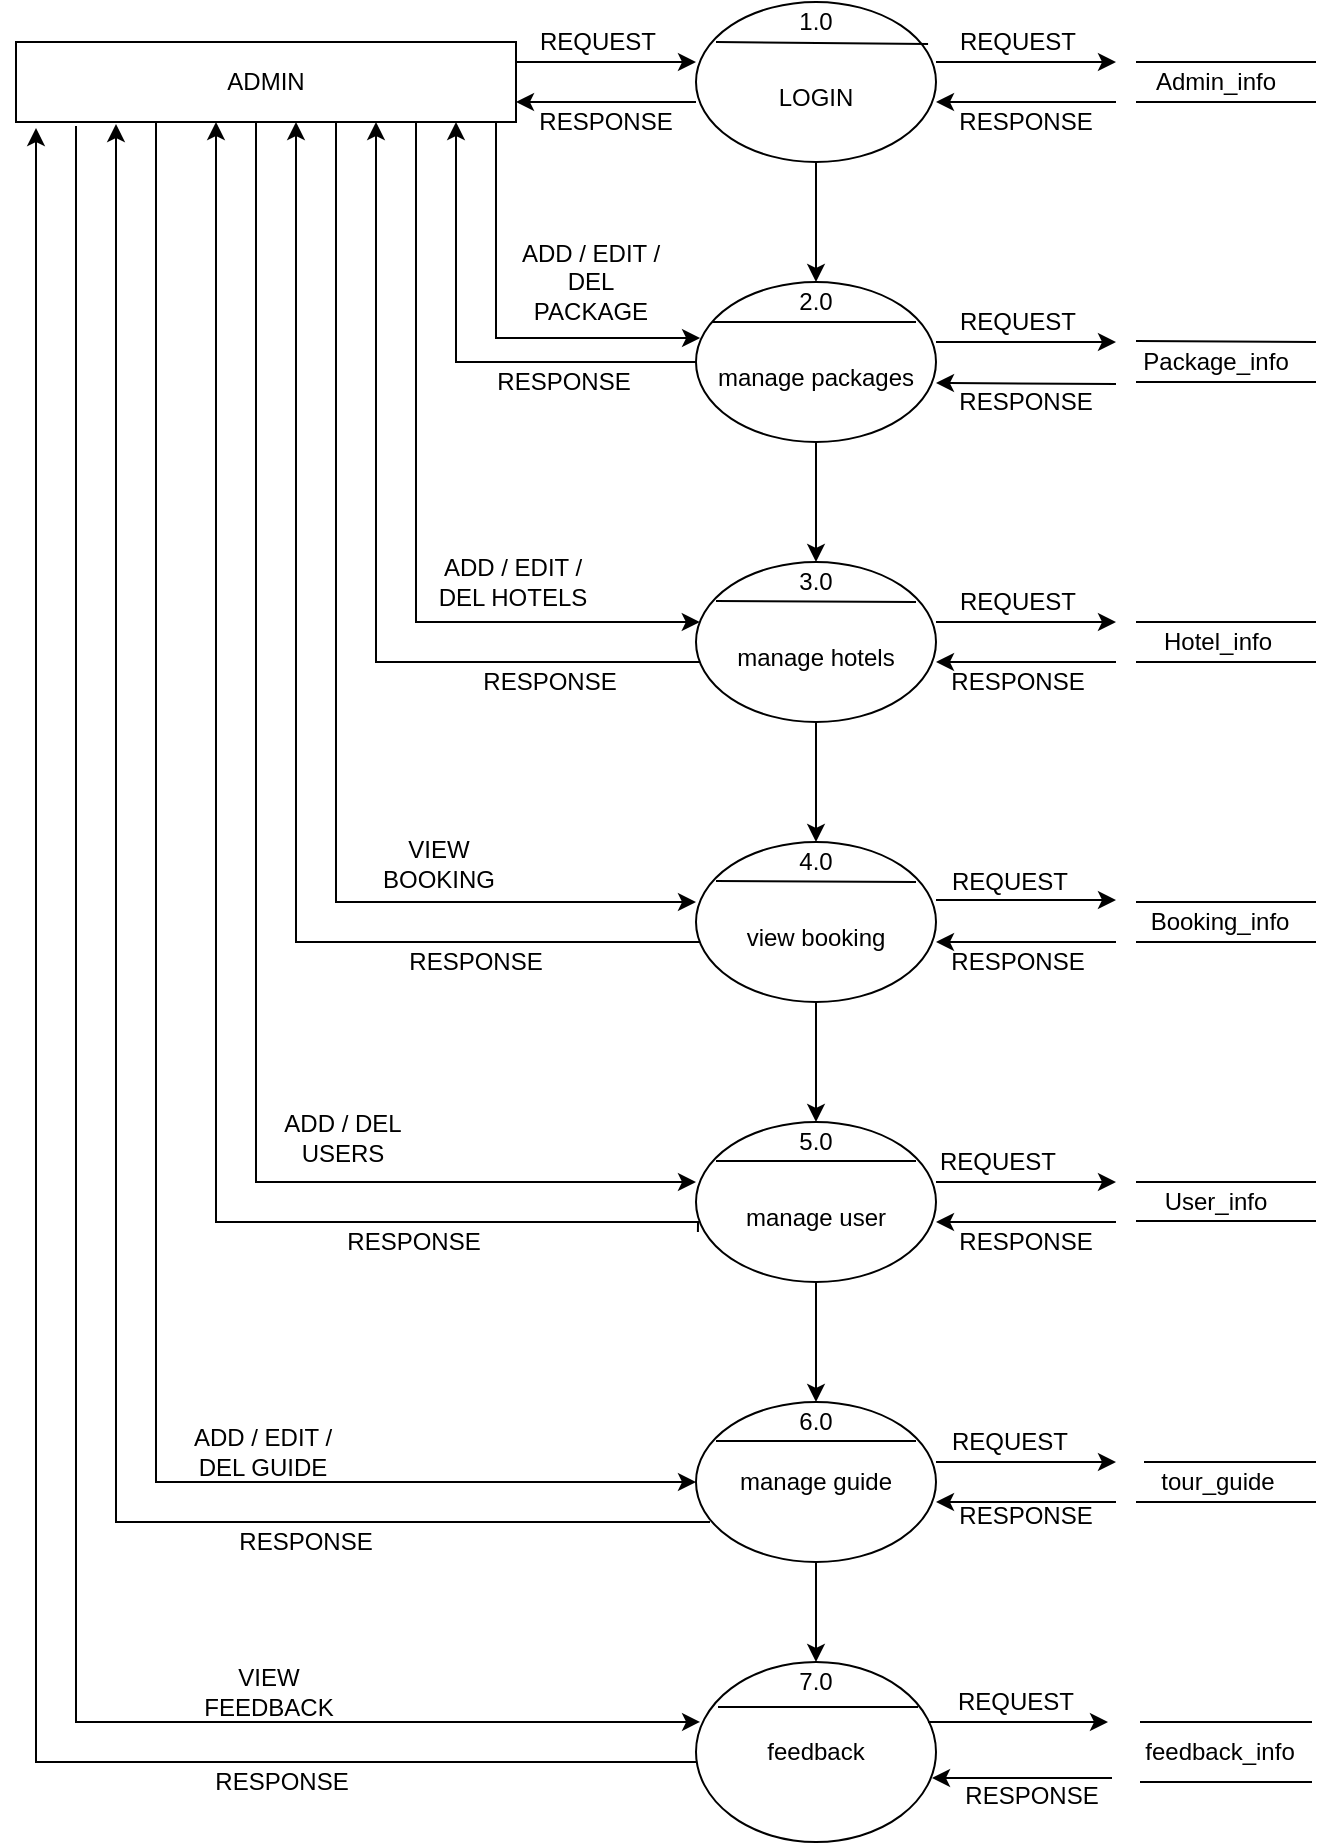 <mxfile version="10.6.7" type="device"><diagram id="FH3kcDX69XAqqC7caRHb" name="Page-1"><mxGraphModel dx="1860" dy="501" grid="1" gridSize="10" guides="1" tooltips="1" connect="1" arrows="1" fold="1" page="1" pageScale="1" pageWidth="850" pageHeight="1100" math="0" shadow="0"><root><mxCell id="0"/><mxCell id="1" parent="0"/><mxCell id="o9uBM-pBZDV9d53Ex7Ih-69" style="edgeStyle=orthogonalEdgeStyle;rounded=0;orthogonalLoop=1;jettySize=auto;html=1;exitX=0.858;exitY=1;exitDx=0;exitDy=0;entryX=0.017;entryY=0.35;entryDx=0;entryDy=0;exitPerimeter=0;entryPerimeter=0;" parent="1" source="o9uBM-pBZDV9d53Ex7Ih-1" target="o9uBM-pBZDV9d53Ex7Ih-24" edge="1"><mxGeometry relative="1" as="geometry"><mxPoint x="320" y="280" as="targetPoint"/><Array as="points"><mxPoint x="230" y="160"/><mxPoint x="230" y="268"/></Array></mxGeometry></mxCell><mxCell id="o9uBM-pBZDV9d53Ex7Ih-74" style="edgeStyle=orthogonalEdgeStyle;rounded=0;orthogonalLoop=1;jettySize=auto;html=1;exitX=0.5;exitY=1;exitDx=0;exitDy=0;" parent="1" source="o9uBM-pBZDV9d53Ex7Ih-1" target="o9uBM-pBZDV9d53Ex7Ih-38" edge="1"><mxGeometry relative="1" as="geometry"><mxPoint x="320" y="420" as="targetPoint"/><Array as="points"><mxPoint x="190" y="160"/><mxPoint x="190" y="410"/></Array></mxGeometry></mxCell><mxCell id="o9uBM-pBZDV9d53Ex7Ih-79" style="edgeStyle=orthogonalEdgeStyle;rounded=0;orthogonalLoop=1;jettySize=auto;html=1;exitX=0.25;exitY=1;exitDx=0;exitDy=0;entryX=0;entryY=0.375;entryDx=0;entryDy=0;entryPerimeter=0;" parent="1" source="o9uBM-pBZDV9d53Ex7Ih-1" target="o9uBM-pBZDV9d53Ex7Ih-39" edge="1"><mxGeometry relative="1" as="geometry"><mxPoint x="320" y="550" as="targetPoint"/><Array as="points"><mxPoint x="150" y="160"/><mxPoint x="150" y="550"/></Array></mxGeometry></mxCell><mxCell id="o9uBM-pBZDV9d53Ex7Ih-81" style="edgeStyle=orthogonalEdgeStyle;rounded=0;orthogonalLoop=1;jettySize=auto;html=1;exitX=0;exitY=0.75;exitDx=0;exitDy=0;entryX=0;entryY=0.375;entryDx=0;entryDy=0;entryPerimeter=0;" parent="1" source="o9uBM-pBZDV9d53Ex7Ih-1" target="o9uBM-pBZDV9d53Ex7Ih-40" edge="1"><mxGeometry relative="1" as="geometry"><mxPoint x="328" y="690" as="targetPoint"/><Array as="points"><mxPoint x="110" y="150"/><mxPoint x="110" y="690"/></Array></mxGeometry></mxCell><mxCell id="o9uBM-pBZDV9d53Ex7Ih-105" style="edgeStyle=orthogonalEdgeStyle;rounded=0;orthogonalLoop=1;jettySize=auto;html=1;exitX=0.25;exitY=1;exitDx=0;exitDy=0;entryX=0;entryY=0.5;entryDx=0;entryDy=0;" parent="1" source="o9uBM-pBZDV9d53Ex7Ih-1" target="o9uBM-pBZDV9d53Ex7Ih-90" edge="1"><mxGeometry relative="1" as="geometry"><mxPoint x="290" y="840" as="targetPoint"/><mxPoint x="60" y="170" as="sourcePoint"/><Array as="points"><mxPoint x="60" y="160"/><mxPoint x="60" y="840"/></Array></mxGeometry></mxCell><mxCell id="exscHweePx6Vr3psPEjR-19" style="edgeStyle=orthogonalEdgeStyle;rounded=0;orthogonalLoop=1;jettySize=auto;html=1;exitX=0.12;exitY=1.05;exitDx=0;exitDy=0;exitPerimeter=0;entryX=0.017;entryY=0.333;entryDx=0;entryDy=0;entryPerimeter=0;" parent="1" source="o9uBM-pBZDV9d53Ex7Ih-1" target="exscHweePx6Vr3psPEjR-5" edge="1"><mxGeometry relative="1" as="geometry"><mxPoint x="300" y="960" as="targetPoint"/><Array as="points"><mxPoint x="20" y="960"/></Array></mxGeometry></mxCell><mxCell id="o9uBM-pBZDV9d53Ex7Ih-1" value="ADMIN" style="rounded=0;whiteSpace=wrap;html=1;" parent="1" vertex="1"><mxGeometry x="-10" y="120" width="250" height="40" as="geometry"/></mxCell><mxCell id="o9uBM-pBZDV9d53Ex7Ih-4" value="" style="endArrow=classic;html=1;" parent="1" edge="1"><mxGeometry width="50" height="50" relative="1" as="geometry"><mxPoint x="240" y="130" as="sourcePoint"/><mxPoint x="330" y="130" as="targetPoint"/></mxGeometry></mxCell><mxCell id="o9uBM-pBZDV9d53Ex7Ih-5" value="" style="endArrow=classic;html=1;" parent="1" edge="1"><mxGeometry width="50" height="50" relative="1" as="geometry"><mxPoint x="330" y="150" as="sourcePoint"/><mxPoint x="240" y="150" as="targetPoint"/></mxGeometry></mxCell><mxCell id="o9uBM-pBZDV9d53Ex7Ih-6" value="&lt;br&gt;&lt;div&gt;LOGIN&lt;br&gt;&lt;/div&gt;" style="ellipse;whiteSpace=wrap;html=1;" parent="1" vertex="1"><mxGeometry x="330" y="100" width="120" height="80" as="geometry"/></mxCell><mxCell id="o9uBM-pBZDV9d53Ex7Ih-7" value="" style="endArrow=none;html=1;entryX=0.967;entryY=0.263;entryDx=0;entryDy=0;entryPerimeter=0;" parent="1" target="o9uBM-pBZDV9d53Ex7Ih-6" edge="1"><mxGeometry width="50" height="50" relative="1" as="geometry"><mxPoint x="340" y="120" as="sourcePoint"/><mxPoint x="450" y="120" as="targetPoint"/></mxGeometry></mxCell><mxCell id="o9uBM-pBZDV9d53Ex7Ih-8" value="" style="endArrow=classic;html=1;" parent="1" edge="1"><mxGeometry width="50" height="50" relative="1" as="geometry"><mxPoint x="450" y="130" as="sourcePoint"/><mxPoint x="540" y="130" as="targetPoint"/></mxGeometry></mxCell><mxCell id="o9uBM-pBZDV9d53Ex7Ih-9" value="" style="endArrow=classic;html=1;" parent="1" edge="1"><mxGeometry width="50" height="50" relative="1" as="geometry"><mxPoint x="540" y="150" as="sourcePoint"/><mxPoint x="450" y="150" as="targetPoint"/></mxGeometry></mxCell><mxCell id="o9uBM-pBZDV9d53Ex7Ih-12" value="REQUEST" style="text;html=1;resizable=0;points=[];autosize=1;align=left;verticalAlign=top;spacingTop=-4;" parent="1" vertex="1"><mxGeometry x="250" y="110" width="70" height="20" as="geometry"/></mxCell><mxCell id="o9uBM-pBZDV9d53Ex7Ih-13" value="RESPONSE" style="text;html=1;strokeColor=none;fillColor=none;align=center;verticalAlign=middle;whiteSpace=wrap;rounded=0;" parent="1" vertex="1"><mxGeometry x="265" y="150" width="40" height="20" as="geometry"/></mxCell><mxCell id="o9uBM-pBZDV9d53Ex7Ih-16" value="REQUEST" style="text;html=1;resizable=0;points=[];autosize=1;align=left;verticalAlign=top;spacingTop=-4;" parent="1" vertex="1"><mxGeometry x="460" y="110" width="70" height="20" as="geometry"/></mxCell><mxCell id="o9uBM-pBZDV9d53Ex7Ih-17" value="RESPONSE" style="text;html=1;strokeColor=none;fillColor=none;align=center;verticalAlign=middle;whiteSpace=wrap;rounded=0;" parent="1" vertex="1"><mxGeometry x="475" y="150" width="40" height="20" as="geometry"/></mxCell><mxCell id="o9uBM-pBZDV9d53Ex7Ih-19" value="1.0" style="text;html=1;strokeColor=none;fillColor=none;align=center;verticalAlign=middle;whiteSpace=wrap;rounded=0;" parent="1" vertex="1"><mxGeometry x="370" y="100" width="40" height="20" as="geometry"/></mxCell><mxCell id="o9uBM-pBZDV9d53Ex7Ih-20" value="" style="endArrow=none;html=1;" parent="1" edge="1"><mxGeometry width="50" height="50" relative="1" as="geometry"><mxPoint x="550" y="130" as="sourcePoint"/><mxPoint x="640" y="130" as="targetPoint"/></mxGeometry></mxCell><mxCell id="o9uBM-pBZDV9d53Ex7Ih-21" value="" style="endArrow=none;html=1;" parent="1" edge="1"><mxGeometry width="50" height="50" relative="1" as="geometry"><mxPoint x="550" y="150" as="sourcePoint"/><mxPoint x="640" y="150" as="targetPoint"/></mxGeometry></mxCell><mxCell id="o9uBM-pBZDV9d53Ex7Ih-22" value="Admin_info" style="text;html=1;strokeColor=none;fillColor=none;align=center;verticalAlign=middle;whiteSpace=wrap;rounded=0;" parent="1" vertex="1"><mxGeometry x="570" y="130" width="40" height="20" as="geometry"/></mxCell><mxCell id="o9uBM-pBZDV9d53Ex7Ih-23" value="" style="endArrow=classic;html=1;" parent="1" edge="1"><mxGeometry width="50" height="50" relative="1" as="geometry"><mxPoint x="390" y="180" as="sourcePoint"/><mxPoint x="390" y="240" as="targetPoint"/></mxGeometry></mxCell><mxCell id="o9uBM-pBZDV9d53Ex7Ih-70" style="edgeStyle=orthogonalEdgeStyle;rounded=0;orthogonalLoop=1;jettySize=auto;html=1;exitX=0;exitY=0;exitDx=0;exitDy=0;" parent="1" source="o9uBM-pBZDV9d53Ex7Ih-24" edge="1"><mxGeometry relative="1" as="geometry"><mxPoint x="210" y="160" as="targetPoint"/><Array as="points"><mxPoint x="348" y="280"/><mxPoint x="210" y="280"/></Array></mxGeometry></mxCell><mxCell id="o9uBM-pBZDV9d53Ex7Ih-24" value="&lt;div&gt;&lt;br&gt;&lt;/div&gt;&lt;div&gt;manage packages&lt;/div&gt;" style="ellipse;whiteSpace=wrap;html=1;" parent="1" vertex="1"><mxGeometry x="330" y="240" width="120" height="80" as="geometry"/></mxCell><mxCell id="o9uBM-pBZDV9d53Ex7Ih-25" value="2.0" style="text;html=1;strokeColor=none;fillColor=none;align=center;verticalAlign=middle;whiteSpace=wrap;rounded=0;" parent="1" vertex="1"><mxGeometry x="370" y="240" width="40" height="20" as="geometry"/></mxCell><mxCell id="o9uBM-pBZDV9d53Ex7Ih-26" value="" style="endArrow=none;html=1;" parent="1" edge="1"><mxGeometry width="50" height="50" relative="1" as="geometry"><mxPoint x="338" y="260" as="sourcePoint"/><mxPoint x="440" y="260" as="targetPoint"/></mxGeometry></mxCell><mxCell id="o9uBM-pBZDV9d53Ex7Ih-27" value="REQUEST" style="text;html=1;resizable=0;points=[];autosize=1;align=left;verticalAlign=top;spacingTop=-4;" parent="1" vertex="1"><mxGeometry x="460" y="250" width="70" height="20" as="geometry"/></mxCell><mxCell id="o9uBM-pBZDV9d53Ex7Ih-28" value="" style="endArrow=classic;html=1;" parent="1" edge="1"><mxGeometry width="50" height="50" relative="1" as="geometry"><mxPoint x="450" y="270" as="sourcePoint"/><mxPoint x="540" y="270" as="targetPoint"/></mxGeometry></mxCell><mxCell id="o9uBM-pBZDV9d53Ex7Ih-29" value="" style="endArrow=classic;html=1;" parent="1" edge="1"><mxGeometry width="50" height="50" relative="1" as="geometry"><mxPoint x="540" y="291" as="sourcePoint"/><mxPoint x="450" y="290.5" as="targetPoint"/></mxGeometry></mxCell><mxCell id="o9uBM-pBZDV9d53Ex7Ih-30" value="RESPONSE" style="text;html=1;strokeColor=none;fillColor=none;align=center;verticalAlign=middle;whiteSpace=wrap;rounded=0;" parent="1" vertex="1"><mxGeometry x="475" y="290" width="40" height="20" as="geometry"/></mxCell><mxCell id="o9uBM-pBZDV9d53Ex7Ih-34" value="Package_info" style="text;html=1;strokeColor=none;fillColor=none;align=center;verticalAlign=middle;whiteSpace=wrap;rounded=0;" parent="1" vertex="1"><mxGeometry x="570" y="270" width="40" height="20" as="geometry"/></mxCell><mxCell id="o9uBM-pBZDV9d53Ex7Ih-35" value="" style="endArrow=none;html=1;" parent="1" edge="1"><mxGeometry width="50" height="50" relative="1" as="geometry"><mxPoint x="550" y="269.5" as="sourcePoint"/><mxPoint x="640" y="270" as="targetPoint"/></mxGeometry></mxCell><mxCell id="o9uBM-pBZDV9d53Ex7Ih-36" value="" style="endArrow=none;html=1;" parent="1" edge="1"><mxGeometry width="50" height="50" relative="1" as="geometry"><mxPoint x="550" y="290" as="sourcePoint"/><mxPoint x="640" y="290" as="targetPoint"/></mxGeometry></mxCell><mxCell id="o9uBM-pBZDV9d53Ex7Ih-75" style="edgeStyle=orthogonalEdgeStyle;rounded=0;orthogonalLoop=1;jettySize=auto;html=1;exitX=0;exitY=0;exitDx=0;exitDy=0;" parent="1" source="o9uBM-pBZDV9d53Ex7Ih-38" edge="1"><mxGeometry relative="1" as="geometry"><mxPoint x="170" y="160" as="targetPoint"/><Array as="points"><mxPoint x="348" y="430"/><mxPoint x="170" y="430"/></Array></mxGeometry></mxCell><mxCell id="o9uBM-pBZDV9d53Ex7Ih-38" value="&lt;div&gt;&lt;br&gt;&lt;/div&gt;&lt;div&gt;manage hotels&lt;br&gt;&lt;/div&gt;" style="ellipse;whiteSpace=wrap;html=1;" parent="1" vertex="1"><mxGeometry x="330" y="380" width="120" height="80" as="geometry"/></mxCell><mxCell id="o9uBM-pBZDV9d53Ex7Ih-80" style="edgeStyle=orthogonalEdgeStyle;rounded=0;orthogonalLoop=1;jettySize=auto;html=1;exitX=0;exitY=0;exitDx=0;exitDy=0;" parent="1" edge="1"><mxGeometry relative="1" as="geometry"><mxPoint x="130" y="160" as="targetPoint"/><mxPoint x="350" y="530" as="sourcePoint"/><Array as="points"><mxPoint x="350" y="570"/><mxPoint x="130" y="570"/></Array></mxGeometry></mxCell><mxCell id="o9uBM-pBZDV9d53Ex7Ih-39" value="&lt;div&gt;&lt;br&gt;&lt;/div&gt;&lt;div&gt;view booking&lt;br&gt;&lt;/div&gt;" style="ellipse;whiteSpace=wrap;html=1;" parent="1" vertex="1"><mxGeometry x="330" y="520" width="120" height="80" as="geometry"/></mxCell><mxCell id="o9uBM-pBZDV9d53Ex7Ih-82" style="edgeStyle=orthogonalEdgeStyle;rounded=0;orthogonalLoop=1;jettySize=auto;html=1;exitX=0.008;exitY=0.688;exitDx=0;exitDy=0;exitPerimeter=0;" parent="1" source="o9uBM-pBZDV9d53Ex7Ih-40" edge="1"><mxGeometry relative="1" as="geometry"><mxPoint x="90" y="160" as="targetPoint"/><mxPoint x="330" y="720" as="sourcePoint"/><Array as="points"><mxPoint x="331" y="710"/><mxPoint x="90" y="710"/></Array></mxGeometry></mxCell><mxCell id="o9uBM-pBZDV9d53Ex7Ih-40" value="&lt;div&gt;&lt;br&gt;&lt;/div&gt;&lt;div&gt;manage user&lt;br&gt;&lt;/div&gt;" style="ellipse;whiteSpace=wrap;html=1;" parent="1" vertex="1"><mxGeometry x="330" y="660" width="120" height="80" as="geometry"/></mxCell><mxCell id="o9uBM-pBZDV9d53Ex7Ih-41" value="" style="endArrow=classic;html=1;" parent="1" edge="1"><mxGeometry width="50" height="50" relative="1" as="geometry"><mxPoint x="390" y="600" as="sourcePoint"/><mxPoint x="390" y="660" as="targetPoint"/></mxGeometry></mxCell><mxCell id="o9uBM-pBZDV9d53Ex7Ih-42" value="" style="endArrow=classic;html=1;" parent="1" edge="1"><mxGeometry width="50" height="50" relative="1" as="geometry"><mxPoint x="390" y="460" as="sourcePoint"/><mxPoint x="390" y="520" as="targetPoint"/></mxGeometry></mxCell><mxCell id="o9uBM-pBZDV9d53Ex7Ih-43" value="" style="endArrow=classic;html=1;" parent="1" edge="1"><mxGeometry width="50" height="50" relative="1" as="geometry"><mxPoint x="390" y="320" as="sourcePoint"/><mxPoint x="390" y="380" as="targetPoint"/></mxGeometry></mxCell><mxCell id="o9uBM-pBZDV9d53Ex7Ih-44" value="" style="endArrow=classic;html=1;" parent="1" edge="1"><mxGeometry width="50" height="50" relative="1" as="geometry"><mxPoint x="450" y="410" as="sourcePoint"/><mxPoint x="540" y="410" as="targetPoint"/></mxGeometry></mxCell><mxCell id="o9uBM-pBZDV9d53Ex7Ih-45" value="" style="endArrow=classic;html=1;" parent="1" edge="1"><mxGeometry width="50" height="50" relative="1" as="geometry"><mxPoint x="450" y="549" as="sourcePoint"/><mxPoint x="540" y="549" as="targetPoint"/></mxGeometry></mxCell><mxCell id="o9uBM-pBZDV9d53Ex7Ih-46" value="" style="endArrow=classic;html=1;" parent="1" edge="1"><mxGeometry width="50" height="50" relative="1" as="geometry"><mxPoint x="540" y="570" as="sourcePoint"/><mxPoint x="450" y="570" as="targetPoint"/></mxGeometry></mxCell><mxCell id="o9uBM-pBZDV9d53Ex7Ih-47" value="" style="endArrow=classic;html=1;" parent="1" edge="1"><mxGeometry width="50" height="50" relative="1" as="geometry"><mxPoint x="540" y="710" as="sourcePoint"/><mxPoint x="450" y="710" as="targetPoint"/></mxGeometry></mxCell><mxCell id="o9uBM-pBZDV9d53Ex7Ih-48" value="" style="endArrow=classic;html=1;" parent="1" edge="1"><mxGeometry width="50" height="50" relative="1" as="geometry"><mxPoint x="540" y="430" as="sourcePoint"/><mxPoint x="450" y="430" as="targetPoint"/></mxGeometry></mxCell><mxCell id="o9uBM-pBZDV9d53Ex7Ih-51" value="" style="endArrow=classic;html=1;" parent="1" edge="1"><mxGeometry width="50" height="50" relative="1" as="geometry"><mxPoint x="450" y="690" as="sourcePoint"/><mxPoint x="540" y="690" as="targetPoint"/></mxGeometry></mxCell><mxCell id="o9uBM-pBZDV9d53Ex7Ih-52" value="" style="endArrow=none;html=1;" parent="1" edge="1"><mxGeometry width="50" height="50" relative="1" as="geometry"><mxPoint x="550" y="690" as="sourcePoint"/><mxPoint x="640" y="690" as="targetPoint"/></mxGeometry></mxCell><mxCell id="o9uBM-pBZDV9d53Ex7Ih-53" value="" style="endArrow=none;html=1;" parent="1" edge="1"><mxGeometry width="50" height="50" relative="1" as="geometry"><mxPoint x="550" y="410" as="sourcePoint"/><mxPoint x="640" y="410" as="targetPoint"/></mxGeometry></mxCell><mxCell id="o9uBM-pBZDV9d53Ex7Ih-54" value="" style="endArrow=none;html=1;" parent="1" edge="1"><mxGeometry width="50" height="50" relative="1" as="geometry"><mxPoint x="550" y="430" as="sourcePoint"/><mxPoint x="640" y="430" as="targetPoint"/></mxGeometry></mxCell><mxCell id="o9uBM-pBZDV9d53Ex7Ih-55" value="" style="endArrow=none;html=1;" parent="1" edge="1"><mxGeometry width="50" height="50" relative="1" as="geometry"><mxPoint x="550" y="550" as="sourcePoint"/><mxPoint x="640" y="550" as="targetPoint"/></mxGeometry></mxCell><mxCell id="o9uBM-pBZDV9d53Ex7Ih-56" value="" style="endArrow=none;html=1;" parent="1" edge="1"><mxGeometry width="50" height="50" relative="1" as="geometry"><mxPoint x="550" y="570" as="sourcePoint"/><mxPoint x="640" y="570" as="targetPoint"/></mxGeometry></mxCell><mxCell id="o9uBM-pBZDV9d53Ex7Ih-58" value="Hotel_info" style="text;html=1;strokeColor=none;fillColor=none;align=center;verticalAlign=middle;whiteSpace=wrap;rounded=0;" parent="1" vertex="1"><mxGeometry x="571" y="410" width="40" height="20" as="geometry"/></mxCell><mxCell id="o9uBM-pBZDV9d53Ex7Ih-59" value="Booking_info" style="text;html=1;strokeColor=none;fillColor=none;align=center;verticalAlign=middle;whiteSpace=wrap;rounded=0;" parent="1" vertex="1"><mxGeometry x="572" y="550" width="40" height="20" as="geometry"/></mxCell><mxCell id="o9uBM-pBZDV9d53Ex7Ih-60" value="User_info" style="text;html=1;strokeColor=none;fillColor=none;align=center;verticalAlign=middle;whiteSpace=wrap;rounded=0;" parent="1" vertex="1"><mxGeometry x="570" y="690" width="40" height="20" as="geometry"/></mxCell><mxCell id="o9uBM-pBZDV9d53Ex7Ih-62" value="" style="endArrow=none;html=1;" parent="1" edge="1"><mxGeometry width="50" height="50" relative="1" as="geometry"><mxPoint x="550" y="709.5" as="sourcePoint"/><mxPoint x="640" y="709.5" as="targetPoint"/></mxGeometry></mxCell><mxCell id="o9uBM-pBZDV9d53Ex7Ih-63" value="3.0" style="text;html=1;strokeColor=none;fillColor=none;align=center;verticalAlign=middle;whiteSpace=wrap;rounded=0;" parent="1" vertex="1"><mxGeometry x="370" y="380" width="40" height="20" as="geometry"/></mxCell><mxCell id="o9uBM-pBZDV9d53Ex7Ih-64" value="4.0" style="text;html=1;strokeColor=none;fillColor=none;align=center;verticalAlign=middle;whiteSpace=wrap;rounded=0;" parent="1" vertex="1"><mxGeometry x="370" y="520" width="40" height="20" as="geometry"/></mxCell><mxCell id="o9uBM-pBZDV9d53Ex7Ih-65" value="5.0" style="text;html=1;strokeColor=none;fillColor=none;align=center;verticalAlign=middle;whiteSpace=wrap;rounded=0;" parent="1" vertex="1"><mxGeometry x="370" y="660" width="40" height="20" as="geometry"/></mxCell><mxCell id="o9uBM-pBZDV9d53Ex7Ih-66" value="" style="endArrow=none;html=1;" parent="1" edge="1"><mxGeometry width="50" height="50" relative="1" as="geometry"><mxPoint x="340" y="399.5" as="sourcePoint"/><mxPoint x="440" y="400" as="targetPoint"/></mxGeometry></mxCell><mxCell id="o9uBM-pBZDV9d53Ex7Ih-67" value="" style="endArrow=none;html=1;" parent="1" edge="1"><mxGeometry width="50" height="50" relative="1" as="geometry"><mxPoint x="340" y="539.5" as="sourcePoint"/><mxPoint x="440" y="540" as="targetPoint"/></mxGeometry></mxCell><mxCell id="o9uBM-pBZDV9d53Ex7Ih-68" value="" style="endArrow=none;html=1;" parent="1" edge="1"><mxGeometry width="50" height="50" relative="1" as="geometry"><mxPoint x="340" y="679.5" as="sourcePoint"/><mxPoint x="440" y="679.5" as="targetPoint"/></mxGeometry></mxCell><mxCell id="o9uBM-pBZDV9d53Ex7Ih-71" value="ADD / EDIT / DEL PACKAGE" style="text;html=1;strokeColor=none;fillColor=none;align=center;verticalAlign=middle;whiteSpace=wrap;rounded=0;rotation=0;" parent="1" vertex="1"><mxGeometry x="238.5" y="217.5" width="77" height="45" as="geometry"/></mxCell><mxCell id="o9uBM-pBZDV9d53Ex7Ih-72" value="RESPONSE" style="text;html=1;strokeColor=none;fillColor=none;align=center;verticalAlign=middle;whiteSpace=wrap;rounded=0;" parent="1" vertex="1"><mxGeometry x="227" y="280" width="74" height="20" as="geometry"/></mxCell><mxCell id="o9uBM-pBZDV9d53Ex7Ih-76" value="ADD / EDIT / DEL HOTELS" style="text;html=1;strokeColor=none;fillColor=none;align=center;verticalAlign=middle;whiteSpace=wrap;rounded=0;rotation=0;" parent="1" vertex="1"><mxGeometry x="200" y="367.5" width="77" height="45" as="geometry"/></mxCell><mxCell id="o9uBM-pBZDV9d53Ex7Ih-77" value="RESPONSE" style="text;html=1;strokeColor=none;fillColor=none;align=center;verticalAlign=middle;whiteSpace=wrap;rounded=0;" parent="1" vertex="1"><mxGeometry x="220" y="430" width="74" height="20" as="geometry"/></mxCell><mxCell id="o9uBM-pBZDV9d53Ex7Ih-83" value="VIEW BOOKING" style="text;html=1;strokeColor=none;fillColor=none;align=center;verticalAlign=middle;whiteSpace=wrap;rounded=0;rotation=0;" parent="1" vertex="1"><mxGeometry x="163" y="508" width="77" height="45" as="geometry"/></mxCell><mxCell id="o9uBM-pBZDV9d53Ex7Ih-84" value="ADD / DEL USERS" style="text;html=1;strokeColor=none;fillColor=none;align=center;verticalAlign=middle;whiteSpace=wrap;rounded=0;rotation=0;" parent="1" vertex="1"><mxGeometry x="115" y="645" width="77" height="45" as="geometry"/></mxCell><mxCell id="o9uBM-pBZDV9d53Ex7Ih-85" value="RESPONSE" style="text;html=1;strokeColor=none;fillColor=none;align=center;verticalAlign=middle;whiteSpace=wrap;rounded=0;" parent="1" vertex="1"><mxGeometry x="152" y="710" width="74" height="20" as="geometry"/></mxCell><mxCell id="o9uBM-pBZDV9d53Ex7Ih-86" value="RESPONSE" style="text;html=1;strokeColor=none;fillColor=none;align=center;verticalAlign=middle;whiteSpace=wrap;rounded=0;" parent="1" vertex="1"><mxGeometry x="183" y="570" width="74" height="20" as="geometry"/></mxCell><mxCell id="o9uBM-pBZDV9d53Ex7Ih-89" value="" style="endArrow=classic;html=1;" parent="1" edge="1"><mxGeometry width="50" height="50" relative="1" as="geometry"><mxPoint x="390" y="740" as="sourcePoint"/><mxPoint x="390" y="800" as="targetPoint"/></mxGeometry></mxCell><mxCell id="o9uBM-pBZDV9d53Ex7Ih-106" style="edgeStyle=orthogonalEdgeStyle;rounded=0;orthogonalLoop=1;jettySize=auto;html=1;" parent="1" edge="1"><mxGeometry relative="1" as="geometry"><mxPoint x="40" y="161" as="targetPoint"/><mxPoint x="337" y="860" as="sourcePoint"/><Array as="points"><mxPoint x="40" y="860"/><mxPoint x="40" y="161"/></Array></mxGeometry></mxCell><mxCell id="exscHweePx6Vr3psPEjR-6" value="" style="edgeStyle=orthogonalEdgeStyle;rounded=0;orthogonalLoop=1;jettySize=auto;html=1;" parent="1" source="o9uBM-pBZDV9d53Ex7Ih-90" edge="1"><mxGeometry relative="1" as="geometry"><mxPoint x="390" y="930" as="targetPoint"/></mxGeometry></mxCell><mxCell id="o9uBM-pBZDV9d53Ex7Ih-90" value="manage guide" style="ellipse;whiteSpace=wrap;html=1;" parent="1" vertex="1"><mxGeometry x="330" y="800" width="120" height="80" as="geometry"/></mxCell><mxCell id="exscHweePx6Vr3psPEjR-17" value="" style="edgeStyle=orthogonalEdgeStyle;rounded=0;orthogonalLoop=1;jettySize=auto;html=1;entryX=0.04;entryY=1.075;entryDx=0;entryDy=0;entryPerimeter=0;" parent="1" source="exscHweePx6Vr3psPEjR-5" target="o9uBM-pBZDV9d53Ex7Ih-1" edge="1"><mxGeometry relative="1" as="geometry"><mxPoint y="170" as="targetPoint"/><Array as="points"><mxPoint y="980"/></Array></mxGeometry></mxCell><mxCell id="exscHweePx6Vr3psPEjR-5" value="feedback" style="ellipse;whiteSpace=wrap;html=1;" parent="1" vertex="1"><mxGeometry x="330" y="930" width="120" height="90" as="geometry"/></mxCell><mxCell id="o9uBM-pBZDV9d53Ex7Ih-91" value="" style="endArrow=none;html=1;" parent="1" edge="1"><mxGeometry width="50" height="50" relative="1" as="geometry"><mxPoint x="340" y="819.5" as="sourcePoint"/><mxPoint x="440" y="819.5" as="targetPoint"/></mxGeometry></mxCell><mxCell id="o9uBM-pBZDV9d53Ex7Ih-92" value="6.0" style="text;html=1;strokeColor=none;fillColor=none;align=center;verticalAlign=middle;whiteSpace=wrap;rounded=0;" parent="1" vertex="1"><mxGeometry x="370" y="800" width="40" height="20" as="geometry"/></mxCell><mxCell id="o9uBM-pBZDV9d53Ex7Ih-93" value="REQUEST" style="text;html=1;resizable=0;points=[];autosize=1;align=left;verticalAlign=top;spacingTop=-4;" parent="1" vertex="1"><mxGeometry x="456" y="530" width="70" height="20" as="geometry"/></mxCell><mxCell id="o9uBM-pBZDV9d53Ex7Ih-94" value="REQUEST" style="text;html=1;resizable=0;points=[];autosize=1;align=left;verticalAlign=top;spacingTop=-4;" parent="1" vertex="1"><mxGeometry x="450" y="670" width="70" height="20" as="geometry"/></mxCell><mxCell id="o9uBM-pBZDV9d53Ex7Ih-95" value="REQUEST" style="text;html=1;resizable=0;points=[];autosize=1;align=left;verticalAlign=top;spacingTop=-4;" parent="1" vertex="1"><mxGeometry x="460" y="390" width="70" height="20" as="geometry"/></mxCell><mxCell id="o9uBM-pBZDV9d53Ex7Ih-96" value="RESPONSE" style="text;html=1;strokeColor=none;fillColor=none;align=center;verticalAlign=middle;whiteSpace=wrap;rounded=0;" parent="1" vertex="1"><mxGeometry x="471" y="430" width="40" height="20" as="geometry"/></mxCell><mxCell id="o9uBM-pBZDV9d53Ex7Ih-98" value="RESPONSE" style="text;html=1;strokeColor=none;fillColor=none;align=center;verticalAlign=middle;whiteSpace=wrap;rounded=0;" parent="1" vertex="1"><mxGeometry x="471" y="570" width="40" height="20" as="geometry"/></mxCell><mxCell id="o9uBM-pBZDV9d53Ex7Ih-99" value="RESPONSE" style="text;html=1;strokeColor=none;fillColor=none;align=center;verticalAlign=middle;whiteSpace=wrap;rounded=0;" parent="1" vertex="1"><mxGeometry x="475" y="710" width="40" height="20" as="geometry"/></mxCell><mxCell id="o9uBM-pBZDV9d53Ex7Ih-100" value="" style="endArrow=classic;html=1;" parent="1" edge="1"><mxGeometry width="50" height="50" relative="1" as="geometry"><mxPoint x="450" y="830" as="sourcePoint"/><mxPoint x="540" y="830" as="targetPoint"/></mxGeometry></mxCell><mxCell id="o9uBM-pBZDV9d53Ex7Ih-101" value="" style="endArrow=classic;html=1;" parent="1" edge="1"><mxGeometry width="50" height="50" relative="1" as="geometry"><mxPoint x="540" y="850" as="sourcePoint"/><mxPoint x="450" y="850" as="targetPoint"/></mxGeometry></mxCell><mxCell id="o9uBM-pBZDV9d53Ex7Ih-102" value="" style="endArrow=none;html=1;" parent="1" edge="1"><mxGeometry width="50" height="50" relative="1" as="geometry"><mxPoint x="554" y="830" as="sourcePoint"/><mxPoint x="640" y="830" as="targetPoint"/></mxGeometry></mxCell><mxCell id="o9uBM-pBZDV9d53Ex7Ih-103" value="" style="endArrow=none;html=1;" parent="1" edge="1"><mxGeometry width="50" height="50" relative="1" as="geometry"><mxPoint x="550" y="850" as="sourcePoint"/><mxPoint x="640" y="850" as="targetPoint"/></mxGeometry></mxCell><mxCell id="o9uBM-pBZDV9d53Ex7Ih-104" value="tour_guide" style="text;html=1;strokeColor=none;fillColor=none;align=center;verticalAlign=middle;whiteSpace=wrap;rounded=0;" parent="1" vertex="1"><mxGeometry x="571" y="830" width="40" height="20" as="geometry"/></mxCell><mxCell id="o9uBM-pBZDV9d53Ex7Ih-107" value="ADD / EDIT / DEL GUIDE" style="text;html=1;strokeColor=none;fillColor=none;align=center;verticalAlign=middle;whiteSpace=wrap;rounded=0;rotation=0;" parent="1" vertex="1"><mxGeometry x="75" y="802" width="77" height="45" as="geometry"/></mxCell><mxCell id="o9uBM-pBZDV9d53Ex7Ih-108" value="RESPONSE" style="text;html=1;strokeColor=none;fillColor=none;align=center;verticalAlign=middle;whiteSpace=wrap;rounded=0;" parent="1" vertex="1"><mxGeometry x="98" y="860" width="74" height="20" as="geometry"/></mxCell><mxCell id="exscHweePx6Vr3psPEjR-2" value="REQUEST" style="text;html=1;resizable=0;points=[];autosize=1;align=left;verticalAlign=top;spacingTop=-4;" parent="1" vertex="1"><mxGeometry x="455.5" y="810" width="70" height="20" as="geometry"/></mxCell><mxCell id="exscHweePx6Vr3psPEjR-3" value="RESPONSE" style="text;html=1;strokeColor=none;fillColor=none;align=center;verticalAlign=middle;whiteSpace=wrap;rounded=0;" parent="1" vertex="1"><mxGeometry x="475" y="847" width="40" height="20" as="geometry"/></mxCell><mxCell id="exscHweePx6Vr3psPEjR-7" value="" style="endArrow=classic;html=1;" parent="1" edge="1"><mxGeometry width="50" height="50" relative="1" as="geometry"><mxPoint x="446" y="960" as="sourcePoint"/><mxPoint x="536" y="960" as="targetPoint"/></mxGeometry></mxCell><mxCell id="exscHweePx6Vr3psPEjR-8" value="" style="endArrow=classic;html=1;" parent="1" edge="1"><mxGeometry width="50" height="50" relative="1" as="geometry"><mxPoint x="538" y="988" as="sourcePoint"/><mxPoint x="448" y="988" as="targetPoint"/></mxGeometry></mxCell><mxCell id="exscHweePx6Vr3psPEjR-9" value="" style="endArrow=none;html=1;" parent="1" edge="1"><mxGeometry width="50" height="50" relative="1" as="geometry"><mxPoint x="552" y="960" as="sourcePoint"/><mxPoint x="638" y="960" as="targetPoint"/></mxGeometry></mxCell><mxCell id="exscHweePx6Vr3psPEjR-10" value="" style="endArrow=none;html=1;" parent="1" edge="1"><mxGeometry width="50" height="50" relative="1" as="geometry"><mxPoint x="552" y="990" as="sourcePoint"/><mxPoint x="638" y="990" as="targetPoint"/></mxGeometry></mxCell><mxCell id="exscHweePx6Vr3psPEjR-11" value="feedback_info" style="text;html=1;strokeColor=none;fillColor=none;align=center;verticalAlign=middle;whiteSpace=wrap;rounded=0;" parent="1" vertex="1"><mxGeometry x="572" y="965" width="40" height="20" as="geometry"/></mxCell><mxCell id="exscHweePx6Vr3psPEjR-12" value="" style="endArrow=none;html=1;" parent="1" edge="1"><mxGeometry width="50" height="50" relative="1" as="geometry"><mxPoint x="341" y="952.5" as="sourcePoint"/><mxPoint x="441" y="952.5" as="targetPoint"/></mxGeometry></mxCell><mxCell id="exscHweePx6Vr3psPEjR-13" value="7.0" style="text;html=1;strokeColor=none;fillColor=none;align=center;verticalAlign=middle;whiteSpace=wrap;rounded=0;" parent="1" vertex="1"><mxGeometry x="370" y="930" width="40" height="20" as="geometry"/></mxCell><mxCell id="exscHweePx6Vr3psPEjR-14" value="REQUEST" style="text;html=1;resizable=0;points=[];autosize=1;align=left;verticalAlign=top;spacingTop=-4;" parent="1" vertex="1"><mxGeometry x="458.5" y="940" width="70" height="20" as="geometry"/></mxCell><mxCell id="exscHweePx6Vr3psPEjR-15" value="RESPONSE" style="text;html=1;strokeColor=none;fillColor=none;align=center;verticalAlign=middle;whiteSpace=wrap;rounded=0;" parent="1" vertex="1"><mxGeometry x="478" y="987" width="40" height="20" as="geometry"/></mxCell><mxCell id="exscHweePx6Vr3psPEjR-20" value="VIEW FEEDBACK" style="text;html=1;strokeColor=none;fillColor=none;align=center;verticalAlign=middle;whiteSpace=wrap;rounded=0;rotation=0;" parent="1" vertex="1"><mxGeometry x="78" y="922" width="77" height="45" as="geometry"/></mxCell><mxCell id="exscHweePx6Vr3psPEjR-21" value="RESPONSE" style="text;html=1;strokeColor=none;fillColor=none;align=center;verticalAlign=middle;whiteSpace=wrap;rounded=0;" parent="1" vertex="1"><mxGeometry x="86" y="980" width="74" height="20" as="geometry"/></mxCell></root></mxGraphModel></diagram></mxfile>